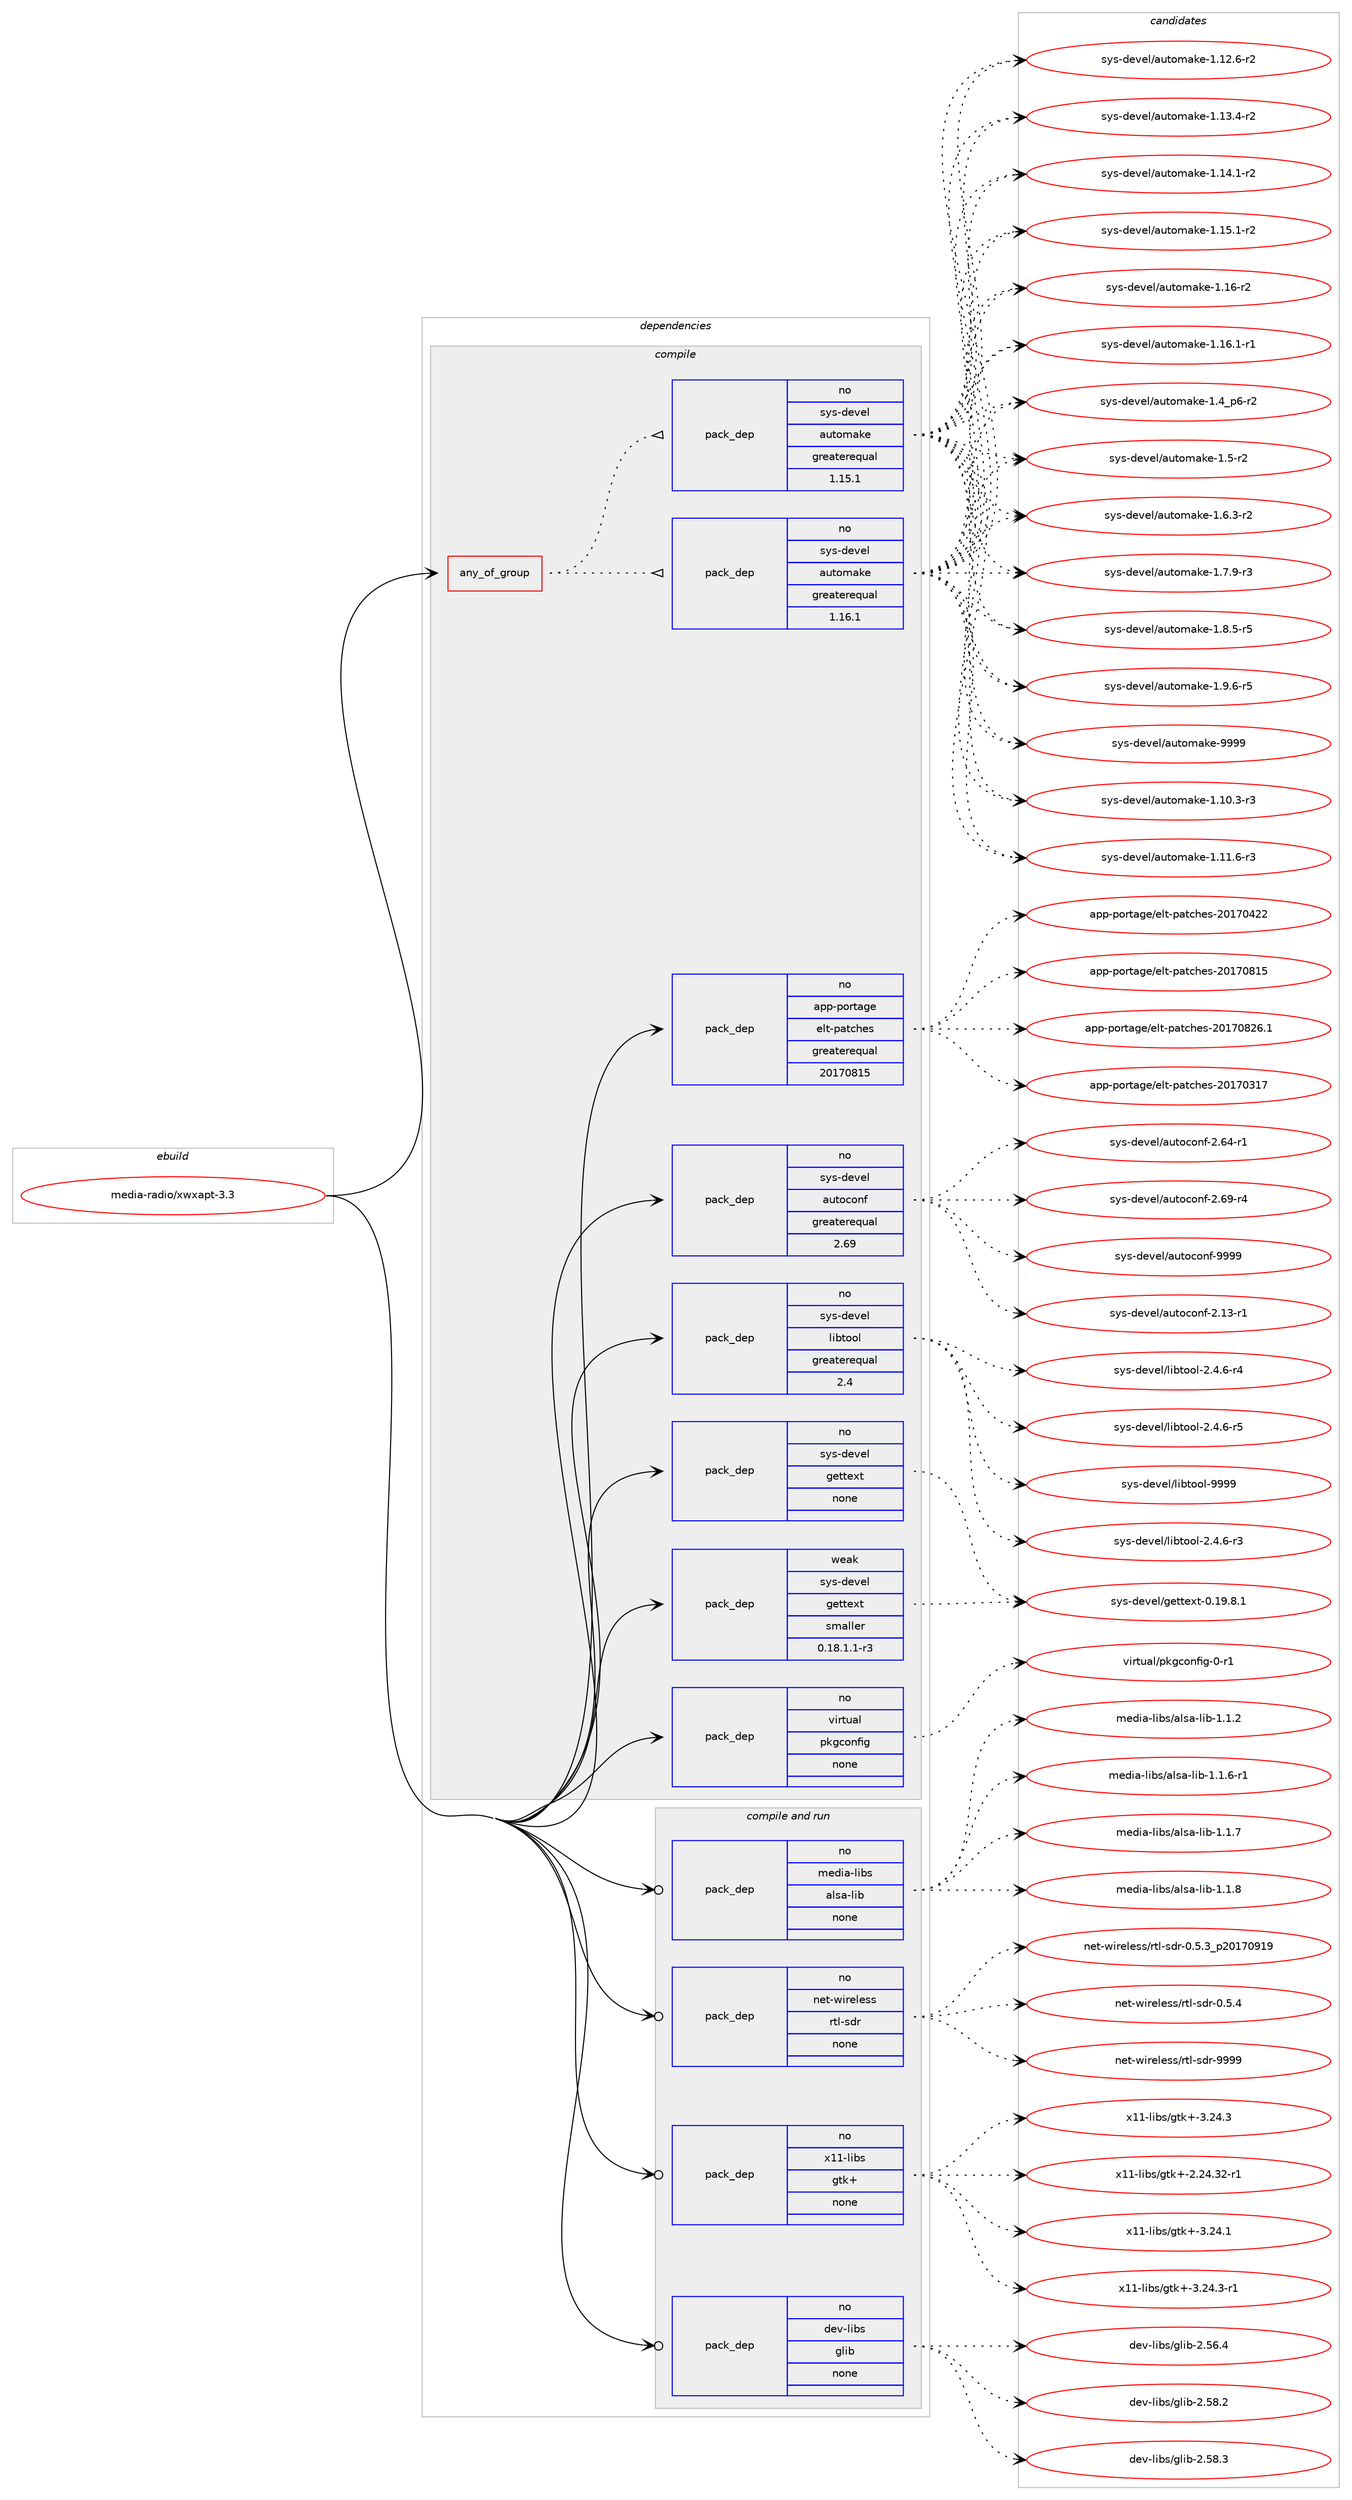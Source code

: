 digraph prolog {

# *************
# Graph options
# *************

newrank=true;
concentrate=true;
compound=true;
graph [rankdir=LR,fontname=Helvetica,fontsize=10,ranksep=1.5];#, ranksep=2.5, nodesep=0.2];
edge  [arrowhead=vee];
node  [fontname=Helvetica,fontsize=10];

# **********
# The ebuild
# **********

subgraph cluster_leftcol {
color=gray;
rank=same;
label=<<i>ebuild</i>>;
id [label="media-radio/xwxapt-3.3", color=red, width=4, href="../media-radio/xwxapt-3.3.svg"];
}

# ****************
# The dependencies
# ****************

subgraph cluster_midcol {
color=gray;
label=<<i>dependencies</i>>;
subgraph cluster_compile {
fillcolor="#eeeeee";
style=filled;
label=<<i>compile</i>>;
subgraph any92 {
dependency2645 [label=<<TABLE BORDER="0" CELLBORDER="1" CELLSPACING="0" CELLPADDING="4"><TR><TD CELLPADDING="10">any_of_group</TD></TR></TABLE>>, shape=none, color=red];subgraph pack2253 {
dependency2646 [label=<<TABLE BORDER="0" CELLBORDER="1" CELLSPACING="0" CELLPADDING="4" WIDTH="220"><TR><TD ROWSPAN="6" CELLPADDING="30">pack_dep</TD></TR><TR><TD WIDTH="110">no</TD></TR><TR><TD>sys-devel</TD></TR><TR><TD>automake</TD></TR><TR><TD>greaterequal</TD></TR><TR><TD>1.16.1</TD></TR></TABLE>>, shape=none, color=blue];
}
dependency2645:e -> dependency2646:w [weight=20,style="dotted",arrowhead="oinv"];
subgraph pack2254 {
dependency2647 [label=<<TABLE BORDER="0" CELLBORDER="1" CELLSPACING="0" CELLPADDING="4" WIDTH="220"><TR><TD ROWSPAN="6" CELLPADDING="30">pack_dep</TD></TR><TR><TD WIDTH="110">no</TD></TR><TR><TD>sys-devel</TD></TR><TR><TD>automake</TD></TR><TR><TD>greaterequal</TD></TR><TR><TD>1.15.1</TD></TR></TABLE>>, shape=none, color=blue];
}
dependency2645:e -> dependency2647:w [weight=20,style="dotted",arrowhead="oinv"];
}
id:e -> dependency2645:w [weight=20,style="solid",arrowhead="vee"];
subgraph pack2255 {
dependency2648 [label=<<TABLE BORDER="0" CELLBORDER="1" CELLSPACING="0" CELLPADDING="4" WIDTH="220"><TR><TD ROWSPAN="6" CELLPADDING="30">pack_dep</TD></TR><TR><TD WIDTH="110">no</TD></TR><TR><TD>app-portage</TD></TR><TR><TD>elt-patches</TD></TR><TR><TD>greaterequal</TD></TR><TR><TD>20170815</TD></TR></TABLE>>, shape=none, color=blue];
}
id:e -> dependency2648:w [weight=20,style="solid",arrowhead="vee"];
subgraph pack2256 {
dependency2649 [label=<<TABLE BORDER="0" CELLBORDER="1" CELLSPACING="0" CELLPADDING="4" WIDTH="220"><TR><TD ROWSPAN="6" CELLPADDING="30">pack_dep</TD></TR><TR><TD WIDTH="110">no</TD></TR><TR><TD>sys-devel</TD></TR><TR><TD>autoconf</TD></TR><TR><TD>greaterequal</TD></TR><TR><TD>2.69</TD></TR></TABLE>>, shape=none, color=blue];
}
id:e -> dependency2649:w [weight=20,style="solid",arrowhead="vee"];
subgraph pack2257 {
dependency2650 [label=<<TABLE BORDER="0" CELLBORDER="1" CELLSPACING="0" CELLPADDING="4" WIDTH="220"><TR><TD ROWSPAN="6" CELLPADDING="30">pack_dep</TD></TR><TR><TD WIDTH="110">no</TD></TR><TR><TD>sys-devel</TD></TR><TR><TD>gettext</TD></TR><TR><TD>none</TD></TR><TR><TD></TD></TR></TABLE>>, shape=none, color=blue];
}
id:e -> dependency2650:w [weight=20,style="solid",arrowhead="vee"];
subgraph pack2258 {
dependency2651 [label=<<TABLE BORDER="0" CELLBORDER="1" CELLSPACING="0" CELLPADDING="4" WIDTH="220"><TR><TD ROWSPAN="6" CELLPADDING="30">pack_dep</TD></TR><TR><TD WIDTH="110">no</TD></TR><TR><TD>sys-devel</TD></TR><TR><TD>libtool</TD></TR><TR><TD>greaterequal</TD></TR><TR><TD>2.4</TD></TR></TABLE>>, shape=none, color=blue];
}
id:e -> dependency2651:w [weight=20,style="solid",arrowhead="vee"];
subgraph pack2259 {
dependency2652 [label=<<TABLE BORDER="0" CELLBORDER="1" CELLSPACING="0" CELLPADDING="4" WIDTH="220"><TR><TD ROWSPAN="6" CELLPADDING="30">pack_dep</TD></TR><TR><TD WIDTH="110">no</TD></TR><TR><TD>virtual</TD></TR><TR><TD>pkgconfig</TD></TR><TR><TD>none</TD></TR><TR><TD></TD></TR></TABLE>>, shape=none, color=blue];
}
id:e -> dependency2652:w [weight=20,style="solid",arrowhead="vee"];
subgraph pack2260 {
dependency2653 [label=<<TABLE BORDER="0" CELLBORDER="1" CELLSPACING="0" CELLPADDING="4" WIDTH="220"><TR><TD ROWSPAN="6" CELLPADDING="30">pack_dep</TD></TR><TR><TD WIDTH="110">weak</TD></TR><TR><TD>sys-devel</TD></TR><TR><TD>gettext</TD></TR><TR><TD>smaller</TD></TR><TR><TD>0.18.1.1-r3</TD></TR></TABLE>>, shape=none, color=blue];
}
id:e -> dependency2653:w [weight=20,style="solid",arrowhead="vee"];
}
subgraph cluster_compileandrun {
fillcolor="#eeeeee";
style=filled;
label=<<i>compile and run</i>>;
subgraph pack2261 {
dependency2654 [label=<<TABLE BORDER="0" CELLBORDER="1" CELLSPACING="0" CELLPADDING="4" WIDTH="220"><TR><TD ROWSPAN="6" CELLPADDING="30">pack_dep</TD></TR><TR><TD WIDTH="110">no</TD></TR><TR><TD>dev-libs</TD></TR><TR><TD>glib</TD></TR><TR><TD>none</TD></TR><TR><TD></TD></TR></TABLE>>, shape=none, color=blue];
}
id:e -> dependency2654:w [weight=20,style="solid",arrowhead="odotvee"];
subgraph pack2262 {
dependency2655 [label=<<TABLE BORDER="0" CELLBORDER="1" CELLSPACING="0" CELLPADDING="4" WIDTH="220"><TR><TD ROWSPAN="6" CELLPADDING="30">pack_dep</TD></TR><TR><TD WIDTH="110">no</TD></TR><TR><TD>media-libs</TD></TR><TR><TD>alsa-lib</TD></TR><TR><TD>none</TD></TR><TR><TD></TD></TR></TABLE>>, shape=none, color=blue];
}
id:e -> dependency2655:w [weight=20,style="solid",arrowhead="odotvee"];
subgraph pack2263 {
dependency2656 [label=<<TABLE BORDER="0" CELLBORDER="1" CELLSPACING="0" CELLPADDING="4" WIDTH="220"><TR><TD ROWSPAN="6" CELLPADDING="30">pack_dep</TD></TR><TR><TD WIDTH="110">no</TD></TR><TR><TD>net-wireless</TD></TR><TR><TD>rtl-sdr</TD></TR><TR><TD>none</TD></TR><TR><TD></TD></TR></TABLE>>, shape=none, color=blue];
}
id:e -> dependency2656:w [weight=20,style="solid",arrowhead="odotvee"];
subgraph pack2264 {
dependency2657 [label=<<TABLE BORDER="0" CELLBORDER="1" CELLSPACING="0" CELLPADDING="4" WIDTH="220"><TR><TD ROWSPAN="6" CELLPADDING="30">pack_dep</TD></TR><TR><TD WIDTH="110">no</TD></TR><TR><TD>x11-libs</TD></TR><TR><TD>gtk+</TD></TR><TR><TD>none</TD></TR><TR><TD></TD></TR></TABLE>>, shape=none, color=blue];
}
id:e -> dependency2657:w [weight=20,style="solid",arrowhead="odotvee"];
}
subgraph cluster_run {
fillcolor="#eeeeee";
style=filled;
label=<<i>run</i>>;
}
}

# **************
# The candidates
# **************

subgraph cluster_choices {
rank=same;
color=gray;
label=<<i>candidates</i>>;

subgraph choice2253 {
color=black;
nodesep=1;
choice11512111545100101118101108479711711611110997107101454946494846514511451 [label="sys-devel/automake-1.10.3-r3", color=red, width=4,href="../sys-devel/automake-1.10.3-r3.svg"];
choice11512111545100101118101108479711711611110997107101454946494946544511451 [label="sys-devel/automake-1.11.6-r3", color=red, width=4,href="../sys-devel/automake-1.11.6-r3.svg"];
choice11512111545100101118101108479711711611110997107101454946495046544511450 [label="sys-devel/automake-1.12.6-r2", color=red, width=4,href="../sys-devel/automake-1.12.6-r2.svg"];
choice11512111545100101118101108479711711611110997107101454946495146524511450 [label="sys-devel/automake-1.13.4-r2", color=red, width=4,href="../sys-devel/automake-1.13.4-r2.svg"];
choice11512111545100101118101108479711711611110997107101454946495246494511450 [label="sys-devel/automake-1.14.1-r2", color=red, width=4,href="../sys-devel/automake-1.14.1-r2.svg"];
choice11512111545100101118101108479711711611110997107101454946495346494511450 [label="sys-devel/automake-1.15.1-r2", color=red, width=4,href="../sys-devel/automake-1.15.1-r2.svg"];
choice1151211154510010111810110847971171161111099710710145494649544511450 [label="sys-devel/automake-1.16-r2", color=red, width=4,href="../sys-devel/automake-1.16-r2.svg"];
choice11512111545100101118101108479711711611110997107101454946495446494511449 [label="sys-devel/automake-1.16.1-r1", color=red, width=4,href="../sys-devel/automake-1.16.1-r1.svg"];
choice115121115451001011181011084797117116111109971071014549465295112544511450 [label="sys-devel/automake-1.4_p6-r2", color=red, width=4,href="../sys-devel/automake-1.4_p6-r2.svg"];
choice11512111545100101118101108479711711611110997107101454946534511450 [label="sys-devel/automake-1.5-r2", color=red, width=4,href="../sys-devel/automake-1.5-r2.svg"];
choice115121115451001011181011084797117116111109971071014549465446514511450 [label="sys-devel/automake-1.6.3-r2", color=red, width=4,href="../sys-devel/automake-1.6.3-r2.svg"];
choice115121115451001011181011084797117116111109971071014549465546574511451 [label="sys-devel/automake-1.7.9-r3", color=red, width=4,href="../sys-devel/automake-1.7.9-r3.svg"];
choice115121115451001011181011084797117116111109971071014549465646534511453 [label="sys-devel/automake-1.8.5-r5", color=red, width=4,href="../sys-devel/automake-1.8.5-r5.svg"];
choice115121115451001011181011084797117116111109971071014549465746544511453 [label="sys-devel/automake-1.9.6-r5", color=red, width=4,href="../sys-devel/automake-1.9.6-r5.svg"];
choice115121115451001011181011084797117116111109971071014557575757 [label="sys-devel/automake-9999", color=red, width=4,href="../sys-devel/automake-9999.svg"];
dependency2646:e -> choice11512111545100101118101108479711711611110997107101454946494846514511451:w [style=dotted,weight="100"];
dependency2646:e -> choice11512111545100101118101108479711711611110997107101454946494946544511451:w [style=dotted,weight="100"];
dependency2646:e -> choice11512111545100101118101108479711711611110997107101454946495046544511450:w [style=dotted,weight="100"];
dependency2646:e -> choice11512111545100101118101108479711711611110997107101454946495146524511450:w [style=dotted,weight="100"];
dependency2646:e -> choice11512111545100101118101108479711711611110997107101454946495246494511450:w [style=dotted,weight="100"];
dependency2646:e -> choice11512111545100101118101108479711711611110997107101454946495346494511450:w [style=dotted,weight="100"];
dependency2646:e -> choice1151211154510010111810110847971171161111099710710145494649544511450:w [style=dotted,weight="100"];
dependency2646:e -> choice11512111545100101118101108479711711611110997107101454946495446494511449:w [style=dotted,weight="100"];
dependency2646:e -> choice115121115451001011181011084797117116111109971071014549465295112544511450:w [style=dotted,weight="100"];
dependency2646:e -> choice11512111545100101118101108479711711611110997107101454946534511450:w [style=dotted,weight="100"];
dependency2646:e -> choice115121115451001011181011084797117116111109971071014549465446514511450:w [style=dotted,weight="100"];
dependency2646:e -> choice115121115451001011181011084797117116111109971071014549465546574511451:w [style=dotted,weight="100"];
dependency2646:e -> choice115121115451001011181011084797117116111109971071014549465646534511453:w [style=dotted,weight="100"];
dependency2646:e -> choice115121115451001011181011084797117116111109971071014549465746544511453:w [style=dotted,weight="100"];
dependency2646:e -> choice115121115451001011181011084797117116111109971071014557575757:w [style=dotted,weight="100"];
}
subgraph choice2254 {
color=black;
nodesep=1;
choice11512111545100101118101108479711711611110997107101454946494846514511451 [label="sys-devel/automake-1.10.3-r3", color=red, width=4,href="../sys-devel/automake-1.10.3-r3.svg"];
choice11512111545100101118101108479711711611110997107101454946494946544511451 [label="sys-devel/automake-1.11.6-r3", color=red, width=4,href="../sys-devel/automake-1.11.6-r3.svg"];
choice11512111545100101118101108479711711611110997107101454946495046544511450 [label="sys-devel/automake-1.12.6-r2", color=red, width=4,href="../sys-devel/automake-1.12.6-r2.svg"];
choice11512111545100101118101108479711711611110997107101454946495146524511450 [label="sys-devel/automake-1.13.4-r2", color=red, width=4,href="../sys-devel/automake-1.13.4-r2.svg"];
choice11512111545100101118101108479711711611110997107101454946495246494511450 [label="sys-devel/automake-1.14.1-r2", color=red, width=4,href="../sys-devel/automake-1.14.1-r2.svg"];
choice11512111545100101118101108479711711611110997107101454946495346494511450 [label="sys-devel/automake-1.15.1-r2", color=red, width=4,href="../sys-devel/automake-1.15.1-r2.svg"];
choice1151211154510010111810110847971171161111099710710145494649544511450 [label="sys-devel/automake-1.16-r2", color=red, width=4,href="../sys-devel/automake-1.16-r2.svg"];
choice11512111545100101118101108479711711611110997107101454946495446494511449 [label="sys-devel/automake-1.16.1-r1", color=red, width=4,href="../sys-devel/automake-1.16.1-r1.svg"];
choice115121115451001011181011084797117116111109971071014549465295112544511450 [label="sys-devel/automake-1.4_p6-r2", color=red, width=4,href="../sys-devel/automake-1.4_p6-r2.svg"];
choice11512111545100101118101108479711711611110997107101454946534511450 [label="sys-devel/automake-1.5-r2", color=red, width=4,href="../sys-devel/automake-1.5-r2.svg"];
choice115121115451001011181011084797117116111109971071014549465446514511450 [label="sys-devel/automake-1.6.3-r2", color=red, width=4,href="../sys-devel/automake-1.6.3-r2.svg"];
choice115121115451001011181011084797117116111109971071014549465546574511451 [label="sys-devel/automake-1.7.9-r3", color=red, width=4,href="../sys-devel/automake-1.7.9-r3.svg"];
choice115121115451001011181011084797117116111109971071014549465646534511453 [label="sys-devel/automake-1.8.5-r5", color=red, width=4,href="../sys-devel/automake-1.8.5-r5.svg"];
choice115121115451001011181011084797117116111109971071014549465746544511453 [label="sys-devel/automake-1.9.6-r5", color=red, width=4,href="../sys-devel/automake-1.9.6-r5.svg"];
choice115121115451001011181011084797117116111109971071014557575757 [label="sys-devel/automake-9999", color=red, width=4,href="../sys-devel/automake-9999.svg"];
dependency2647:e -> choice11512111545100101118101108479711711611110997107101454946494846514511451:w [style=dotted,weight="100"];
dependency2647:e -> choice11512111545100101118101108479711711611110997107101454946494946544511451:w [style=dotted,weight="100"];
dependency2647:e -> choice11512111545100101118101108479711711611110997107101454946495046544511450:w [style=dotted,weight="100"];
dependency2647:e -> choice11512111545100101118101108479711711611110997107101454946495146524511450:w [style=dotted,weight="100"];
dependency2647:e -> choice11512111545100101118101108479711711611110997107101454946495246494511450:w [style=dotted,weight="100"];
dependency2647:e -> choice11512111545100101118101108479711711611110997107101454946495346494511450:w [style=dotted,weight="100"];
dependency2647:e -> choice1151211154510010111810110847971171161111099710710145494649544511450:w [style=dotted,weight="100"];
dependency2647:e -> choice11512111545100101118101108479711711611110997107101454946495446494511449:w [style=dotted,weight="100"];
dependency2647:e -> choice115121115451001011181011084797117116111109971071014549465295112544511450:w [style=dotted,weight="100"];
dependency2647:e -> choice11512111545100101118101108479711711611110997107101454946534511450:w [style=dotted,weight="100"];
dependency2647:e -> choice115121115451001011181011084797117116111109971071014549465446514511450:w [style=dotted,weight="100"];
dependency2647:e -> choice115121115451001011181011084797117116111109971071014549465546574511451:w [style=dotted,weight="100"];
dependency2647:e -> choice115121115451001011181011084797117116111109971071014549465646534511453:w [style=dotted,weight="100"];
dependency2647:e -> choice115121115451001011181011084797117116111109971071014549465746544511453:w [style=dotted,weight="100"];
dependency2647:e -> choice115121115451001011181011084797117116111109971071014557575757:w [style=dotted,weight="100"];
}
subgraph choice2255 {
color=black;
nodesep=1;
choice97112112451121111141169710310147101108116451129711699104101115455048495548514955 [label="app-portage/elt-patches-20170317", color=red, width=4,href="../app-portage/elt-patches-20170317.svg"];
choice97112112451121111141169710310147101108116451129711699104101115455048495548525050 [label="app-portage/elt-patches-20170422", color=red, width=4,href="../app-portage/elt-patches-20170422.svg"];
choice97112112451121111141169710310147101108116451129711699104101115455048495548564953 [label="app-portage/elt-patches-20170815", color=red, width=4,href="../app-portage/elt-patches-20170815.svg"];
choice971121124511211111411697103101471011081164511297116991041011154550484955485650544649 [label="app-portage/elt-patches-20170826.1", color=red, width=4,href="../app-portage/elt-patches-20170826.1.svg"];
dependency2648:e -> choice97112112451121111141169710310147101108116451129711699104101115455048495548514955:w [style=dotted,weight="100"];
dependency2648:e -> choice97112112451121111141169710310147101108116451129711699104101115455048495548525050:w [style=dotted,weight="100"];
dependency2648:e -> choice97112112451121111141169710310147101108116451129711699104101115455048495548564953:w [style=dotted,weight="100"];
dependency2648:e -> choice971121124511211111411697103101471011081164511297116991041011154550484955485650544649:w [style=dotted,weight="100"];
}
subgraph choice2256 {
color=black;
nodesep=1;
choice1151211154510010111810110847971171161119911111010245504649514511449 [label="sys-devel/autoconf-2.13-r1", color=red, width=4,href="../sys-devel/autoconf-2.13-r1.svg"];
choice1151211154510010111810110847971171161119911111010245504654524511449 [label="sys-devel/autoconf-2.64-r1", color=red, width=4,href="../sys-devel/autoconf-2.64-r1.svg"];
choice1151211154510010111810110847971171161119911111010245504654574511452 [label="sys-devel/autoconf-2.69-r4", color=red, width=4,href="../sys-devel/autoconf-2.69-r4.svg"];
choice115121115451001011181011084797117116111991111101024557575757 [label="sys-devel/autoconf-9999", color=red, width=4,href="../sys-devel/autoconf-9999.svg"];
dependency2649:e -> choice1151211154510010111810110847971171161119911111010245504649514511449:w [style=dotted,weight="100"];
dependency2649:e -> choice1151211154510010111810110847971171161119911111010245504654524511449:w [style=dotted,weight="100"];
dependency2649:e -> choice1151211154510010111810110847971171161119911111010245504654574511452:w [style=dotted,weight="100"];
dependency2649:e -> choice115121115451001011181011084797117116111991111101024557575757:w [style=dotted,weight="100"];
}
subgraph choice2257 {
color=black;
nodesep=1;
choice1151211154510010111810110847103101116116101120116454846495746564649 [label="sys-devel/gettext-0.19.8.1", color=red, width=4,href="../sys-devel/gettext-0.19.8.1.svg"];
dependency2650:e -> choice1151211154510010111810110847103101116116101120116454846495746564649:w [style=dotted,weight="100"];
}
subgraph choice2258 {
color=black;
nodesep=1;
choice1151211154510010111810110847108105981161111111084550465246544511451 [label="sys-devel/libtool-2.4.6-r3", color=red, width=4,href="../sys-devel/libtool-2.4.6-r3.svg"];
choice1151211154510010111810110847108105981161111111084550465246544511452 [label="sys-devel/libtool-2.4.6-r4", color=red, width=4,href="../sys-devel/libtool-2.4.6-r4.svg"];
choice1151211154510010111810110847108105981161111111084550465246544511453 [label="sys-devel/libtool-2.4.6-r5", color=red, width=4,href="../sys-devel/libtool-2.4.6-r5.svg"];
choice1151211154510010111810110847108105981161111111084557575757 [label="sys-devel/libtool-9999", color=red, width=4,href="../sys-devel/libtool-9999.svg"];
dependency2651:e -> choice1151211154510010111810110847108105981161111111084550465246544511451:w [style=dotted,weight="100"];
dependency2651:e -> choice1151211154510010111810110847108105981161111111084550465246544511452:w [style=dotted,weight="100"];
dependency2651:e -> choice1151211154510010111810110847108105981161111111084550465246544511453:w [style=dotted,weight="100"];
dependency2651:e -> choice1151211154510010111810110847108105981161111111084557575757:w [style=dotted,weight="100"];
}
subgraph choice2259 {
color=black;
nodesep=1;
choice11810511411611797108471121071039911111010210510345484511449 [label="virtual/pkgconfig-0-r1", color=red, width=4,href="../virtual/pkgconfig-0-r1.svg"];
dependency2652:e -> choice11810511411611797108471121071039911111010210510345484511449:w [style=dotted,weight="100"];
}
subgraph choice2260 {
color=black;
nodesep=1;
choice1151211154510010111810110847103101116116101120116454846495746564649 [label="sys-devel/gettext-0.19.8.1", color=red, width=4,href="../sys-devel/gettext-0.19.8.1.svg"];
dependency2653:e -> choice1151211154510010111810110847103101116116101120116454846495746564649:w [style=dotted,weight="100"];
}
subgraph choice2261 {
color=black;
nodesep=1;
choice1001011184510810598115471031081059845504653544652 [label="dev-libs/glib-2.56.4", color=red, width=4,href="../dev-libs/glib-2.56.4.svg"];
choice1001011184510810598115471031081059845504653564650 [label="dev-libs/glib-2.58.2", color=red, width=4,href="../dev-libs/glib-2.58.2.svg"];
choice1001011184510810598115471031081059845504653564651 [label="dev-libs/glib-2.58.3", color=red, width=4,href="../dev-libs/glib-2.58.3.svg"];
dependency2654:e -> choice1001011184510810598115471031081059845504653544652:w [style=dotted,weight="100"];
dependency2654:e -> choice1001011184510810598115471031081059845504653564650:w [style=dotted,weight="100"];
dependency2654:e -> choice1001011184510810598115471031081059845504653564651:w [style=dotted,weight="100"];
}
subgraph choice2262 {
color=black;
nodesep=1;
choice1091011001059745108105981154797108115974510810598454946494650 [label="media-libs/alsa-lib-1.1.2", color=red, width=4,href="../media-libs/alsa-lib-1.1.2.svg"];
choice10910110010597451081059811547971081159745108105984549464946544511449 [label="media-libs/alsa-lib-1.1.6-r1", color=red, width=4,href="../media-libs/alsa-lib-1.1.6-r1.svg"];
choice1091011001059745108105981154797108115974510810598454946494655 [label="media-libs/alsa-lib-1.1.7", color=red, width=4,href="../media-libs/alsa-lib-1.1.7.svg"];
choice1091011001059745108105981154797108115974510810598454946494656 [label="media-libs/alsa-lib-1.1.8", color=red, width=4,href="../media-libs/alsa-lib-1.1.8.svg"];
dependency2655:e -> choice1091011001059745108105981154797108115974510810598454946494650:w [style=dotted,weight="100"];
dependency2655:e -> choice10910110010597451081059811547971081159745108105984549464946544511449:w [style=dotted,weight="100"];
dependency2655:e -> choice1091011001059745108105981154797108115974510810598454946494655:w [style=dotted,weight="100"];
dependency2655:e -> choice1091011001059745108105981154797108115974510810598454946494656:w [style=dotted,weight="100"];
}
subgraph choice2263 {
color=black;
nodesep=1;
choice110101116451191051141011081011151154711411610845115100114454846534651951125048495548574957 [label="net-wireless/rtl-sdr-0.5.3_p20170919", color=red, width=4,href="../net-wireless/rtl-sdr-0.5.3_p20170919.svg"];
choice110101116451191051141011081011151154711411610845115100114454846534652 [label="net-wireless/rtl-sdr-0.5.4", color=red, width=4,href="../net-wireless/rtl-sdr-0.5.4.svg"];
choice1101011164511910511410110810111511547114116108451151001144557575757 [label="net-wireless/rtl-sdr-9999", color=red, width=4,href="../net-wireless/rtl-sdr-9999.svg"];
dependency2656:e -> choice110101116451191051141011081011151154711411610845115100114454846534651951125048495548574957:w [style=dotted,weight="100"];
dependency2656:e -> choice110101116451191051141011081011151154711411610845115100114454846534652:w [style=dotted,weight="100"];
dependency2656:e -> choice1101011164511910511410110810111511547114116108451151001144557575757:w [style=dotted,weight="100"];
}
subgraph choice2264 {
color=black;
nodesep=1;
choice12049494510810598115471031161074345514650524651 [label="x11-libs/gtk+-3.24.3", color=red, width=4,href="../x11-libs/gtk+-3.24.3.svg"];
choice12049494510810598115471031161074345504650524651504511449 [label="x11-libs/gtk+-2.24.32-r1", color=red, width=4,href="../x11-libs/gtk+-2.24.32-r1.svg"];
choice12049494510810598115471031161074345514650524649 [label="x11-libs/gtk+-3.24.1", color=red, width=4,href="../x11-libs/gtk+-3.24.1.svg"];
choice120494945108105981154710311610743455146505246514511449 [label="x11-libs/gtk+-3.24.3-r1", color=red, width=4,href="../x11-libs/gtk+-3.24.3-r1.svg"];
dependency2657:e -> choice12049494510810598115471031161074345514650524651:w [style=dotted,weight="100"];
dependency2657:e -> choice12049494510810598115471031161074345504650524651504511449:w [style=dotted,weight="100"];
dependency2657:e -> choice12049494510810598115471031161074345514650524649:w [style=dotted,weight="100"];
dependency2657:e -> choice120494945108105981154710311610743455146505246514511449:w [style=dotted,weight="100"];
}
}

}
